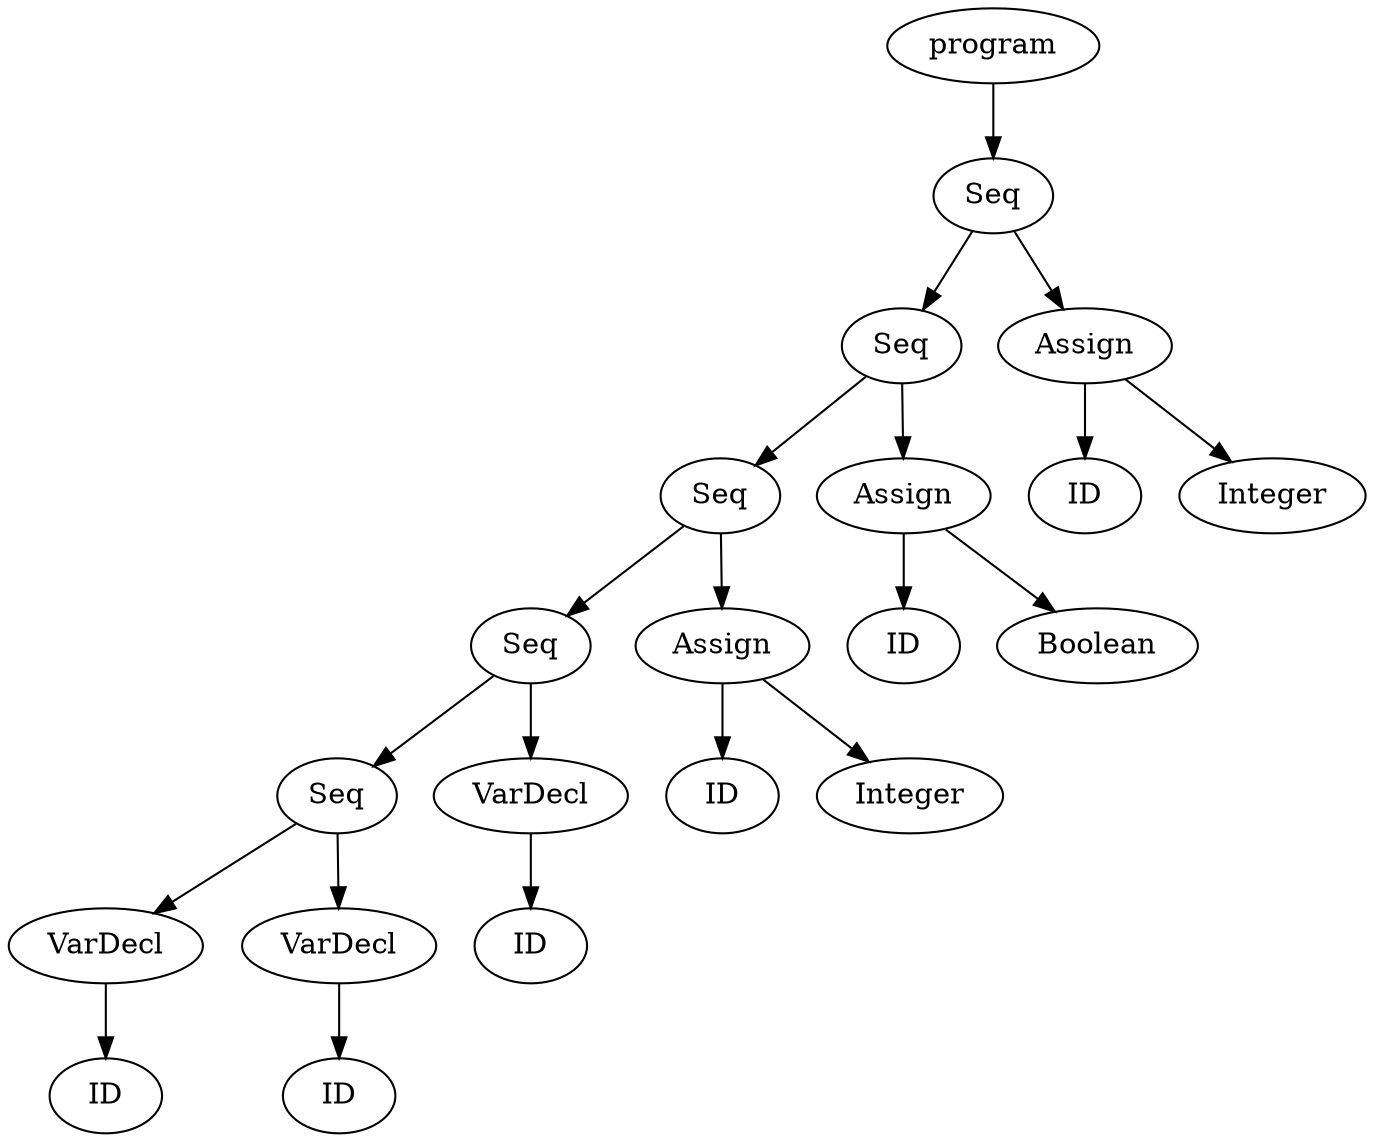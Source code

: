 digraph AST {
  0 [label="program"];
  1 [label="Seq"];
  0 -> 1;
  2 [label="Seq"];
  1 -> 2;
  3 [label="Seq"];
  2 -> 3;
  4 [label="Seq"];
  3 -> 4;
  5 [label="Seq"];
  4 -> 5;
  6 [label="VarDecl"];
  5 -> 6;
  7 [label="ID"];
  6 -> 7;
  8 [label="VarDecl"];
  5 -> 8;
  9 [label="ID"];
  8 -> 9;
  10 [label="VarDecl"];
  4 -> 10;
  11 [label="ID"];
  10 -> 11;
  12 [label="Assign"];
  3 -> 12;
  13 [label="ID"];
  12 -> 13;
  14 [label="Integer"];
  12 -> 14;
  15 [label="Assign"];
  2 -> 15;
  16 [label="ID"];
  15 -> 16;
  17 [label="Boolean"];
  15 -> 17;
  18 [label="Assign"];
  1 -> 18;
  19 [label="ID"];
  18 -> 19;
  20 [label="Integer"];
  18 -> 20;
}